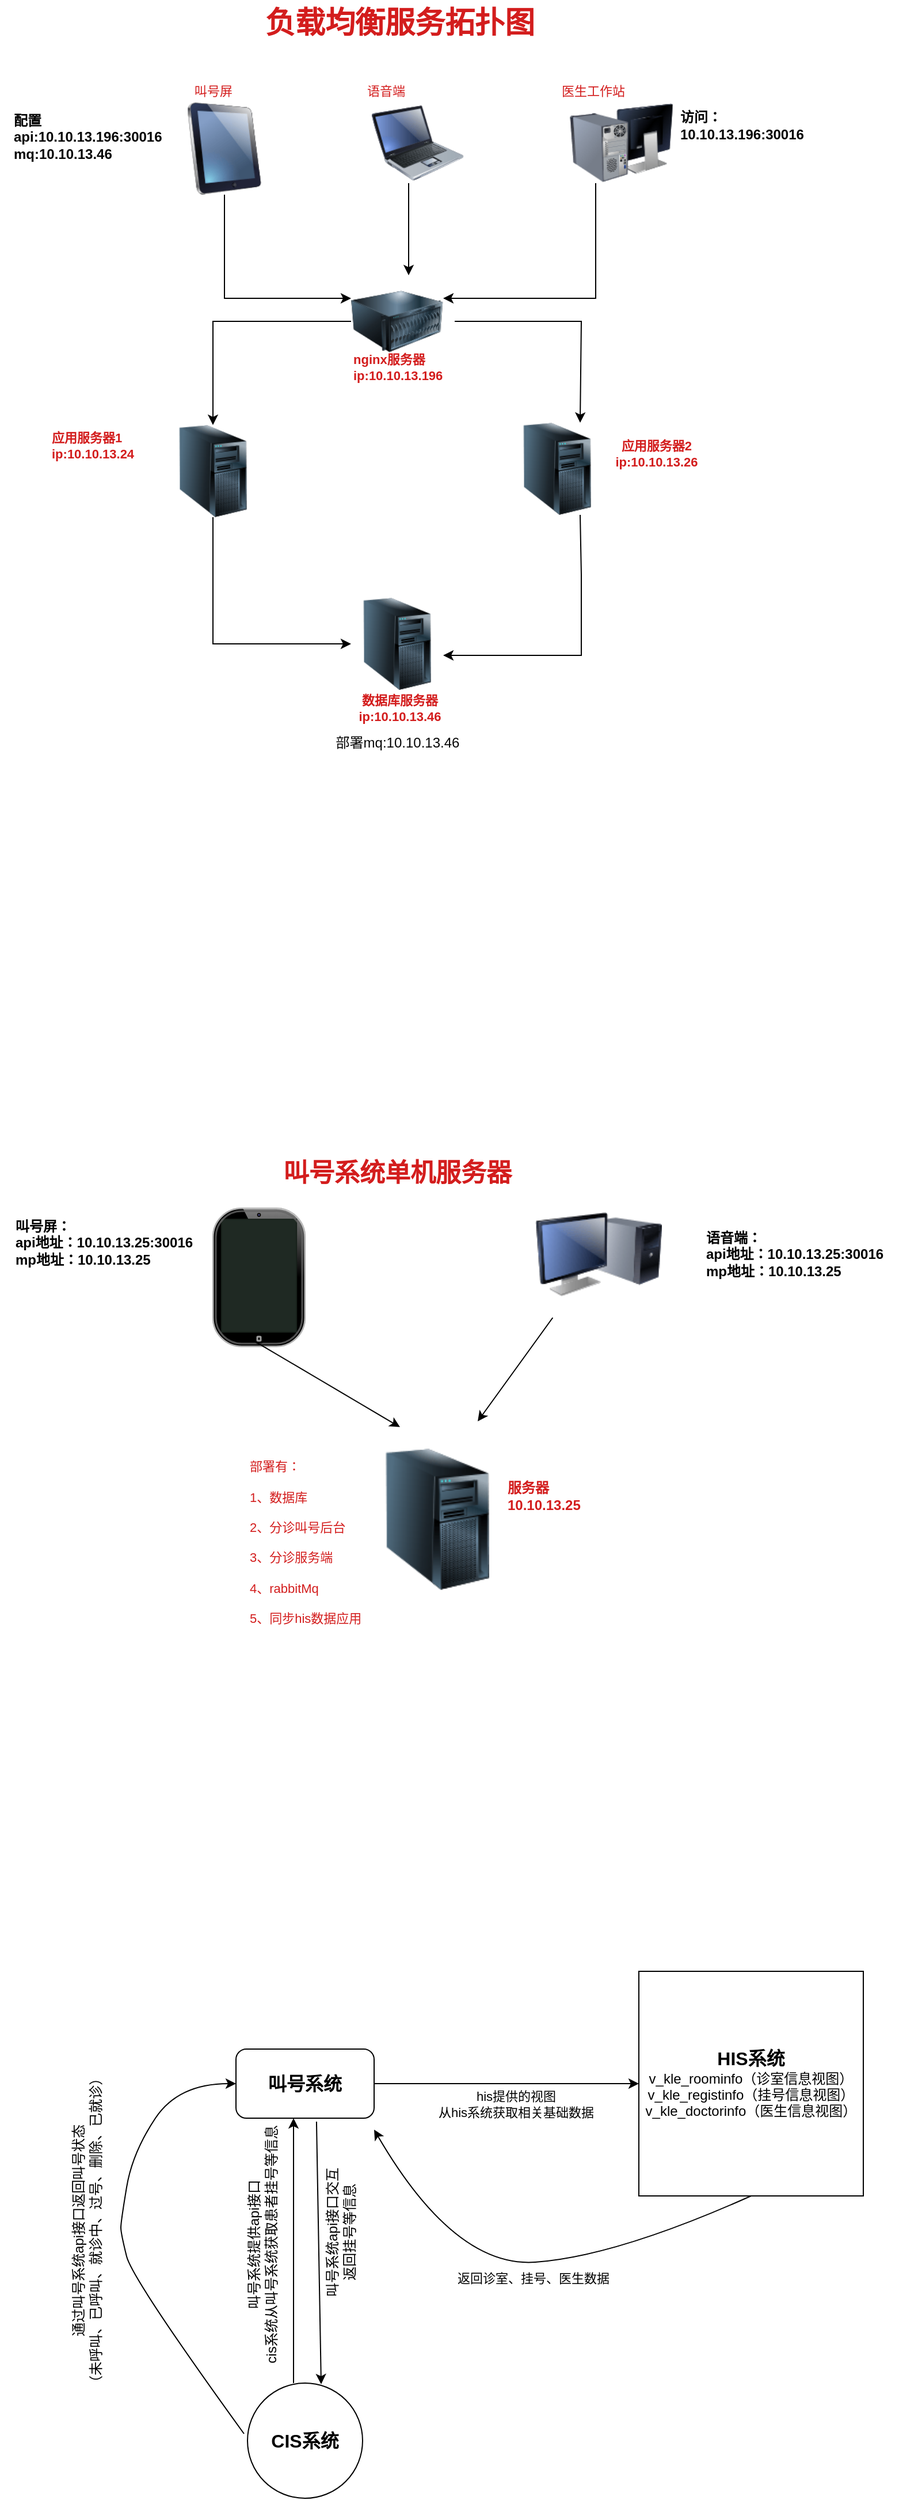 <mxfile version="20.8.15" type="github">
  <diagram id="C5RBs43oDa-KdzZeNtuy" name="Page-1">
    <mxGraphModel dx="2049" dy="1914" grid="1" gridSize="10" guides="1" tooltips="1" connect="1" arrows="1" fold="1" page="1" pageScale="1" pageWidth="827" pageHeight="1169" math="0" shadow="0">
      <root>
        <mxCell id="WIyWlLk6GJQsqaUBKTNV-0" />
        <mxCell id="WIyWlLk6GJQsqaUBKTNV-1" parent="WIyWlLk6GJQsqaUBKTNV-0" />
        <mxCell id="S4UypmrDm1dBJgWFIcm2-1" value="叫号系统" style="rounded=1;whiteSpace=wrap;html=1;fontStyle=1;fontSize=16;" parent="WIyWlLk6GJQsqaUBKTNV-1" vertex="1">
          <mxGeometry x="180" y="730" width="120" height="60" as="geometry" />
        </mxCell>
        <mxCell id="S4UypmrDm1dBJgWFIcm2-2" value="" style="endArrow=classic;html=1;rounded=0;entryX=0;entryY=0.5;entryDx=0;entryDy=0;" parent="WIyWlLk6GJQsqaUBKTNV-1" source="S4UypmrDm1dBJgWFIcm2-1" target="S4UypmrDm1dBJgWFIcm2-3" edge="1">
          <mxGeometry width="50" height="50" relative="1" as="geometry">
            <mxPoint x="370" y="810" as="sourcePoint" />
            <mxPoint x="463" y="762" as="targetPoint" />
          </mxGeometry>
        </mxCell>
        <mxCell id="S4UypmrDm1dBJgWFIcm2-9" value="his提供的视图&lt;br&gt;从his系统获取相关基础数据" style="edgeLabel;html=1;align=center;verticalAlign=middle;resizable=0;points=[];fontStyle=0" parent="S4UypmrDm1dBJgWFIcm2-2" vertex="1" connectable="0">
          <mxGeometry x="0.301" y="1" relative="1" as="geometry">
            <mxPoint x="-27" y="19" as="offset" />
          </mxGeometry>
        </mxCell>
        <mxCell id="S4UypmrDm1dBJgWFIcm2-3" value="&lt;span&gt;&lt;font style=&quot;font-size: 16px;&quot;&gt;&lt;b&gt;HIS系统&lt;/b&gt;&lt;/font&gt;&lt;/span&gt;&lt;br&gt;v_kle_roominfo（诊室信息视图）v_kle_registinfo（挂号信息视图）&lt;br&gt;v_kle_doctorinfo（医生信息视图）" style="whiteSpace=wrap;html=1;aspect=fixed;fontStyle=0" parent="WIyWlLk6GJQsqaUBKTNV-1" vertex="1">
          <mxGeometry x="530" y="662.5" width="195" height="195" as="geometry" />
        </mxCell>
        <mxCell id="S4UypmrDm1dBJgWFIcm2-10" value="" style="curved=1;endArrow=classic;html=1;rounded=0;exitX=0.5;exitY=1;exitDx=0;exitDy=0;" parent="WIyWlLk6GJQsqaUBKTNV-1" source="S4UypmrDm1dBJgWFIcm2-3" edge="1">
          <mxGeometry width="50" height="50" relative="1" as="geometry">
            <mxPoint x="550" y="850" as="sourcePoint" />
            <mxPoint x="300" y="800" as="targetPoint" />
            <Array as="points">
              <mxPoint x="510" y="910" />
              <mxPoint x="370" y="920" />
            </Array>
          </mxGeometry>
        </mxCell>
        <mxCell id="S4UypmrDm1dBJgWFIcm2-13" value="返回诊室、挂号、医生数据" style="edgeLabel;html=1;align=center;verticalAlign=middle;resizable=0;points=[];fontStyle=0" parent="S4UypmrDm1dBJgWFIcm2-10" vertex="1" connectable="0">
          <mxGeometry x="-0.014" relative="1" as="geometry">
            <mxPoint y="14" as="offset" />
          </mxGeometry>
        </mxCell>
        <mxCell id="S4UypmrDm1dBJgWFIcm2-15" value="CIS系统" style="ellipse;whiteSpace=wrap;html=1;aspect=fixed;fontSize=16;fontStyle=1" parent="WIyWlLk6GJQsqaUBKTNV-1" vertex="1">
          <mxGeometry x="190" y="1020" width="100" height="100" as="geometry" />
        </mxCell>
        <mxCell id="S4UypmrDm1dBJgWFIcm2-18" value="叫号系统提供api接口&lt;br&gt;cis系统从叫号系统获取患者挂号等信息" style="text;html=1;align=center;verticalAlign=bottom;resizable=0;points=[];autosize=1;strokeColor=none;fillColor=none;fontSize=12;labelPosition=center;verticalLabelPosition=middle;horizontal=0;fontStyle=0" parent="WIyWlLk6GJQsqaUBKTNV-1" vertex="1">
          <mxGeometry x="170" y="790" width="50" height="220" as="geometry" />
        </mxCell>
        <mxCell id="S4UypmrDm1dBJgWFIcm2-19" value="" style="endArrow=classic;html=1;rounded=0;fontSize=16;" parent="WIyWlLk6GJQsqaUBKTNV-1" edge="1">
          <mxGeometry width="50" height="50" relative="1" as="geometry">
            <mxPoint x="230" y="1020" as="sourcePoint" />
            <mxPoint x="230" y="790" as="targetPoint" />
          </mxGeometry>
        </mxCell>
        <mxCell id="S4UypmrDm1dBJgWFIcm2-20" value="" style="endArrow=classic;html=1;rounded=0;fontSize=12;entryX=0.64;entryY=0.01;entryDx=0;entryDy=0;entryPerimeter=0;exitX=0.583;exitY=1.05;exitDx=0;exitDy=0;exitPerimeter=0;" parent="WIyWlLk6GJQsqaUBKTNV-1" source="S4UypmrDm1dBJgWFIcm2-1" target="S4UypmrDm1dBJgWFIcm2-15" edge="1">
          <mxGeometry width="50" height="50" relative="1" as="geometry">
            <mxPoint x="250" y="800" as="sourcePoint" />
            <mxPoint x="330" y="920" as="targetPoint" />
            <Array as="points" />
          </mxGeometry>
        </mxCell>
        <mxCell id="S4UypmrDm1dBJgWFIcm2-21" value="叫号系统api接口交互&lt;br&gt;返回挂号等信息" style="edgeLabel;html=1;align=center;verticalAlign=middle;resizable=0;points=[];fontSize=12;horizontal=0;fontStyle=0" parent="S4UypmrDm1dBJgWFIcm2-20" vertex="1" connectable="0">
          <mxGeometry x="-0.263" y="2" relative="1" as="geometry">
            <mxPoint x="17" y="13" as="offset" />
          </mxGeometry>
        </mxCell>
        <mxCell id="S4UypmrDm1dBJgWFIcm2-22" value="" style="curved=1;endArrow=classic;html=1;rounded=0;fontSize=12;exitX=-0.03;exitY=0.44;exitDx=0;exitDy=0;exitPerimeter=0;" parent="WIyWlLk6GJQsqaUBKTNV-1" source="S4UypmrDm1dBJgWFIcm2-15" edge="1">
          <mxGeometry width="50" height="50" relative="1" as="geometry">
            <mxPoint x="130" y="810" as="sourcePoint" />
            <mxPoint x="180" y="760" as="targetPoint" />
            <Array as="points">
              <mxPoint x="90" y="930" />
              <mxPoint x="80" y="890" />
              <mxPoint x="80" y="880" />
              <mxPoint x="90" y="820" />
              <mxPoint x="130" y="760" />
            </Array>
          </mxGeometry>
        </mxCell>
        <mxCell id="S4UypmrDm1dBJgWFIcm2-23" value="通过叫号系统api接口返回叫号状态&lt;br&gt;（未呼叫、已呼叫、就诊中、过号、删除、已就诊）" style="edgeLabel;html=1;align=center;verticalAlign=middle;resizable=0;points=[];fontSize=12;horizontal=0;fontStyle=0" parent="S4UypmrDm1dBJgWFIcm2-22" vertex="1" connectable="0">
          <mxGeometry x="0.176" relative="1" as="geometry">
            <mxPoint x="-33" y="26" as="offset" />
          </mxGeometry>
        </mxCell>
        <mxCell id="ENqZWn_datqXN9hk1TCG-1" value="" style="verticalLabelPosition=bottom;verticalAlign=top;html=1;shadow=0;dashed=0;strokeWidth=1;shape=mxgraph.ios.iPad;bgStyle=bgGreen;fillColor=#aaaaaa;sketch=0;" vertex="1" parent="WIyWlLk6GJQsqaUBKTNV-1">
          <mxGeometry x="160" width="80" height="120" as="geometry" />
        </mxCell>
        <mxCell id="ENqZWn_datqXN9hk1TCG-2" value="" style="endArrow=classic;html=1;rounded=0;exitX=0.475;exitY=0.971;exitDx=0;exitDy=0;exitPerimeter=0;entryX=0.139;entryY=0;entryDx=0;entryDy=0;entryPerimeter=0;" edge="1" parent="WIyWlLk6GJQsqaUBKTNV-1" source="ENqZWn_datqXN9hk1TCG-1" target="ENqZWn_datqXN9hk1TCG-5">
          <mxGeometry width="50" height="50" relative="1" as="geometry">
            <mxPoint x="360" y="260" as="sourcePoint" />
            <mxPoint x="332" y="200" as="targetPoint" />
          </mxGeometry>
        </mxCell>
        <mxCell id="ENqZWn_datqXN9hk1TCG-5" value="" style="image;html=1;image=img/lib/clip_art/computers/Server_Tower_128x128.png" vertex="1" parent="WIyWlLk6GJQsqaUBKTNV-1">
          <mxGeometry x="310" y="190" width="90" height="160" as="geometry" />
        </mxCell>
        <mxCell id="ENqZWn_datqXN9hk1TCG-6" value="" style="image;html=1;image=img/lib/clip_art/computers/Monitor_Tower_128x128.png" vertex="1" parent="WIyWlLk6GJQsqaUBKTNV-1">
          <mxGeometry x="440" y="-15" width="110" height="110" as="geometry" />
        </mxCell>
        <mxCell id="ENqZWn_datqXN9hk1TCG-7" value="" style="endArrow=classic;html=1;rounded=0;entryX=0.889;entryY=-0.031;entryDx=0;entryDy=0;entryPerimeter=0;" edge="1" parent="WIyWlLk6GJQsqaUBKTNV-1" source="ENqZWn_datqXN9hk1TCG-6" target="ENqZWn_datqXN9hk1TCG-5">
          <mxGeometry width="50" height="50" relative="1" as="geometry">
            <mxPoint x="340" y="230" as="sourcePoint" />
            <mxPoint x="360" y="200" as="targetPoint" />
          </mxGeometry>
        </mxCell>
        <mxCell id="ENqZWn_datqXN9hk1TCG-8" value="&lt;div style=&quot;text-align: left;&quot;&gt;&lt;b style=&quot;background-color: initial;&quot;&gt;叫号屏：&lt;/b&gt;&lt;/div&gt;&lt;b&gt;&lt;div style=&quot;text-align: left;&quot;&gt;&lt;b style=&quot;background-color: initial;&quot;&gt;api地址：10.10.13.25:30016&lt;/b&gt;&lt;/div&gt;&lt;div style=&quot;text-align: left;&quot;&gt;&lt;b style=&quot;background-color: initial;&quot;&gt;mp地址：10.10.13.25&lt;/b&gt;&lt;/div&gt;&lt;/b&gt;" style="text;html=1;align=center;verticalAlign=middle;resizable=0;points=[];autosize=1;strokeColor=none;fillColor=none;" vertex="1" parent="WIyWlLk6GJQsqaUBKTNV-1">
          <mxGeometry x="-25" width="180" height="60" as="geometry" />
        </mxCell>
        <mxCell id="ENqZWn_datqXN9hk1TCG-9" value="&lt;div style=&quot;text-align: left;&quot;&gt;&lt;b&gt;语音端：&lt;/b&gt;&lt;/div&gt;&lt;b&gt;&lt;div style=&quot;text-align: left;&quot;&gt;&lt;b style=&quot;background-color: initial;&quot;&gt;api地址：10.10.13.25:30016&lt;/b&gt;&lt;/div&gt;&lt;div style=&quot;text-align: left;&quot;&gt;&lt;b style=&quot;background-color: initial;&quot;&gt;mp地址：10.10.13.25&lt;/b&gt;&lt;/div&gt;&lt;/b&gt;" style="text;html=1;align=center;verticalAlign=middle;resizable=0;points=[];autosize=1;strokeColor=none;fillColor=none;" vertex="1" parent="WIyWlLk6GJQsqaUBKTNV-1">
          <mxGeometry x="575" y="10" width="180" height="60" as="geometry" />
        </mxCell>
        <mxCell id="ENqZWn_datqXN9hk1TCG-10" value="&lt;b&gt;服务器&lt;br&gt;10.10.13.25&lt;/b&gt;" style="text;html=1;align=left;verticalAlign=middle;resizable=0;points=[];autosize=1;strokeColor=none;fillColor=none;fontColor=#d31d1d;" vertex="1" parent="WIyWlLk6GJQsqaUBKTNV-1">
          <mxGeometry x="414" y="230" width="90" height="40" as="geometry" />
        </mxCell>
        <mxCell id="ENqZWn_datqXN9hk1TCG-11" value="&lt;b&gt;&lt;font style=&quot;font-size: 22px;&quot;&gt;叫号系统单机服务器&lt;/font&gt;&lt;/b&gt;" style="text;html=1;align=center;verticalAlign=middle;resizable=0;points=[];autosize=1;strokeColor=none;fillColor=none;fontColor=#d31d1d;" vertex="1" parent="WIyWlLk6GJQsqaUBKTNV-1">
          <mxGeometry x="210" y="-50" width="220" height="40" as="geometry" />
        </mxCell>
        <mxCell id="ENqZWn_datqXN9hk1TCG-12" value="&lt;font style=&quot;font-size: 11px;&quot;&gt;部署有：&lt;br style=&quot;font-size: 11px;&quot;&gt;1、数据库&lt;br style=&quot;font-size: 11px;&quot;&gt;2、分诊叫号后台&lt;br&gt;3、分诊服务端&lt;br&gt;4、rabbitMq&lt;br&gt;&lt;span style=&quot;font-size: 11px;&quot;&gt;5、同步his数据应用&lt;br style=&quot;font-size: 11px;&quot;&gt;&lt;br style=&quot;font-size: 11px;&quot;&gt;&lt;/span&gt;&lt;/font&gt;" style="text;html=1;align=left;verticalAlign=middle;resizable=0;points=[];autosize=1;strokeColor=none;fillColor=none;fontSize=22;fontColor=#d31d1d;" vertex="1" parent="WIyWlLk6GJQsqaUBKTNV-1">
          <mxGeometry x="190" y="200" width="130" height="200" as="geometry" />
        </mxCell>
        <mxCell id="ENqZWn_datqXN9hk1TCG-13" value="" style="image;html=1;image=img/lib/clip_art/computers/Server_Tower_128x128.png;fontSize=11;fontColor=#d31d1d;" vertex="1" parent="WIyWlLk6GJQsqaUBKTNV-1">
          <mxGeometry x="120" y="-680" width="80" height="80" as="geometry" />
        </mxCell>
        <mxCell id="ENqZWn_datqXN9hk1TCG-14" value="" style="image;html=1;image=img/lib/clip_art/computers/Server_128x128.png;fontSize=11;fontColor=#d31d1d;" vertex="1" parent="WIyWlLk6GJQsqaUBKTNV-1">
          <mxGeometry x="280" y="-810" width="80" height="80" as="geometry" />
        </mxCell>
        <mxCell id="ENqZWn_datqXN9hk1TCG-15" value="" style="image;html=1;image=img/lib/clip_art/computers/Server_Tower_128x128.png;fontSize=11;fontColor=#d31d1d;" vertex="1" parent="WIyWlLk6GJQsqaUBKTNV-1">
          <mxGeometry x="419" y="-682" width="80" height="80" as="geometry" />
        </mxCell>
        <mxCell id="ENqZWn_datqXN9hk1TCG-16" value="" style="image;html=1;image=img/lib/clip_art/computers/Server_Tower_128x128.png;fontSize=11;fontColor=#d31d1d;" vertex="1" parent="WIyWlLk6GJQsqaUBKTNV-1">
          <mxGeometry x="280" y="-530" width="80" height="80" as="geometry" />
        </mxCell>
        <mxCell id="ENqZWn_datqXN9hk1TCG-18" value="" style="endArrow=classic;html=1;rounded=0;fontSize=11;fontColor=#d31d1d;exitX=0.75;exitY=1;exitDx=0;exitDy=0;" edge="1" parent="WIyWlLk6GJQsqaUBKTNV-1" source="ENqZWn_datqXN9hk1TCG-15">
          <mxGeometry width="50" height="50" relative="1" as="geometry">
            <mxPoint x="470" y="-560" as="sourcePoint" />
            <mxPoint x="360" y="-480" as="targetPoint" />
            <Array as="points">
              <mxPoint x="480" y="-550" />
              <mxPoint x="480" y="-480" />
            </Array>
          </mxGeometry>
        </mxCell>
        <mxCell id="ENqZWn_datqXN9hk1TCG-19" value="" style="endArrow=classic;html=1;rounded=0;fontSize=11;fontColor=#d31d1d;entryX=0;entryY=0.5;entryDx=0;entryDy=0;exitX=0.5;exitY=1;exitDx=0;exitDy=0;" edge="1" parent="WIyWlLk6GJQsqaUBKTNV-1" source="ENqZWn_datqXN9hk1TCG-13" target="ENqZWn_datqXN9hk1TCG-16">
          <mxGeometry width="50" height="50" relative="1" as="geometry">
            <mxPoint x="175" y="-550" as="sourcePoint" />
            <mxPoint x="45" y="-461.429" as="targetPoint" />
            <Array as="points">
              <mxPoint x="160" y="-490" />
            </Array>
          </mxGeometry>
        </mxCell>
        <mxCell id="ENqZWn_datqXN9hk1TCG-20" value="" style="endArrow=classic;html=1;rounded=0;fontSize=11;fontColor=#d31d1d;" edge="1" parent="WIyWlLk6GJQsqaUBKTNV-1" source="ENqZWn_datqXN9hk1TCG-14" target="ENqZWn_datqXN9hk1TCG-13">
          <mxGeometry width="50" height="50" relative="1" as="geometry">
            <mxPoint x="190" y="-750" as="sourcePoint" />
            <mxPoint x="390" y="-620" as="targetPoint" />
            <Array as="points">
              <mxPoint x="160" y="-770" />
            </Array>
          </mxGeometry>
        </mxCell>
        <mxCell id="ENqZWn_datqXN9hk1TCG-21" value="" style="endArrow=classic;html=1;rounded=0;fontSize=11;fontColor=#d31d1d;entryX=0.75;entryY=0;entryDx=0;entryDy=0;" edge="1" parent="WIyWlLk6GJQsqaUBKTNV-1" target="ENqZWn_datqXN9hk1TCG-15">
          <mxGeometry width="50" height="50" relative="1" as="geometry">
            <mxPoint x="370" y="-770" as="sourcePoint" />
            <mxPoint x="450" y="-680" as="targetPoint" />
            <Array as="points">
              <mxPoint x="480" y="-770" />
            </Array>
          </mxGeometry>
        </mxCell>
        <mxCell id="ENqZWn_datqXN9hk1TCG-30" style="edgeStyle=orthogonalEdgeStyle;rounded=0;orthogonalLoop=1;jettySize=auto;html=1;exitX=0.5;exitY=1;exitDx=0;exitDy=0;entryX=0;entryY=0.25;entryDx=0;entryDy=0;fontSize=11;fontColor=#d31d1d;" edge="1" parent="WIyWlLk6GJQsqaUBKTNV-1" source="ENqZWn_datqXN9hk1TCG-23" target="ENqZWn_datqXN9hk1TCG-14">
          <mxGeometry relative="1" as="geometry" />
        </mxCell>
        <mxCell id="ENqZWn_datqXN9hk1TCG-23" value="" style="image;html=1;image=img/lib/clip_art/computers/iPad_128x128.png;fontSize=11;fontColor=#d31d1d;" vertex="1" parent="WIyWlLk6GJQsqaUBKTNV-1">
          <mxGeometry x="130" y="-960" width="80" height="80" as="geometry" />
        </mxCell>
        <mxCell id="ENqZWn_datqXN9hk1TCG-31" style="edgeStyle=orthogonalEdgeStyle;rounded=0;orthogonalLoop=1;jettySize=auto;html=1;fontSize=11;fontColor=#d31d1d;" edge="1" parent="WIyWlLk6GJQsqaUBKTNV-1">
          <mxGeometry relative="1" as="geometry">
            <mxPoint x="330" y="-810" as="targetPoint" />
            <mxPoint x="330" y="-890" as="sourcePoint" />
            <Array as="points">
              <mxPoint x="330" y="-885" />
            </Array>
          </mxGeometry>
        </mxCell>
        <mxCell id="ENqZWn_datqXN9hk1TCG-24" value="" style="image;html=1;image=img/lib/clip_art/computers/Laptop_128x128.png;fontSize=11;fontColor=#d31d1d;" vertex="1" parent="WIyWlLk6GJQsqaUBKTNV-1">
          <mxGeometry x="298" y="-965" width="80" height="80" as="geometry" />
        </mxCell>
        <mxCell id="ENqZWn_datqXN9hk1TCG-29" style="edgeStyle=orthogonalEdgeStyle;rounded=0;orthogonalLoop=1;jettySize=auto;html=1;exitX=0.25;exitY=1;exitDx=0;exitDy=0;entryX=1;entryY=0.25;entryDx=0;entryDy=0;fontSize=11;fontColor=#d31d1d;" edge="1" parent="WIyWlLk6GJQsqaUBKTNV-1" source="ENqZWn_datqXN9hk1TCG-25" target="ENqZWn_datqXN9hk1TCG-14">
          <mxGeometry relative="1" as="geometry" />
        </mxCell>
        <mxCell id="ENqZWn_datqXN9hk1TCG-25" value="" style="image;html=1;image=img/lib/clip_art/computers/Monitor_Tower_Behind_128x128.png;fontSize=11;fontColor=#d31d1d;" vertex="1" parent="WIyWlLk6GJQsqaUBKTNV-1">
          <mxGeometry x="470" y="-960" width="90" height="70" as="geometry" />
        </mxCell>
        <mxCell id="ENqZWn_datqXN9hk1TCG-32" value="叫号屏" style="text;html=1;align=center;verticalAlign=middle;resizable=0;points=[];autosize=1;strokeColor=none;fillColor=none;fontSize=11;fontColor=#d31d1d;" vertex="1" parent="WIyWlLk6GJQsqaUBKTNV-1">
          <mxGeometry x="130" y="-985" width="60" height="30" as="geometry" />
        </mxCell>
        <mxCell id="ENqZWn_datqXN9hk1TCG-33" value="语音端" style="text;html=1;align=center;verticalAlign=middle;resizable=0;points=[];autosize=1;strokeColor=none;fillColor=none;fontSize=11;fontColor=#d31d1d;" vertex="1" parent="WIyWlLk6GJQsqaUBKTNV-1">
          <mxGeometry x="280" y="-985" width="60" height="30" as="geometry" />
        </mxCell>
        <mxCell id="ENqZWn_datqXN9hk1TCG-34" value="医生工作站" style="text;html=1;align=center;verticalAlign=middle;resizable=0;points=[];autosize=1;strokeColor=none;fillColor=none;fontSize=11;fontColor=#d31d1d;" vertex="1" parent="WIyWlLk6GJQsqaUBKTNV-1">
          <mxGeometry x="450" y="-985" width="80" height="30" as="geometry" />
        </mxCell>
        <mxCell id="ENqZWn_datqXN9hk1TCG-35" value="nginx服务器&lt;br&gt;ip:10.10.13.196" style="text;html=1;align=left;verticalAlign=middle;resizable=0;points=[];autosize=1;strokeColor=none;fillColor=none;fontSize=11;fontColor=#d31d1d;fontStyle=1" vertex="1" parent="WIyWlLk6GJQsqaUBKTNV-1">
          <mxGeometry x="280" y="-750" width="110" height="40" as="geometry" />
        </mxCell>
        <mxCell id="ENqZWn_datqXN9hk1TCG-36" value="应用服务器1&lt;br&gt;ip:10.10.13.24" style="text;html=1;align=left;verticalAlign=middle;resizable=0;points=[];autosize=1;strokeColor=none;fillColor=none;fontSize=11;fontColor=#d31d1d;fontStyle=1" vertex="1" parent="WIyWlLk6GJQsqaUBKTNV-1">
          <mxGeometry x="18" y="-682" width="100" height="40" as="geometry" />
        </mxCell>
        <mxCell id="ENqZWn_datqXN9hk1TCG-37" value="应用服务器2&lt;br&gt;ip:10.10.13.26" style="text;html=1;align=center;verticalAlign=middle;resizable=0;points=[];autosize=1;strokeColor=none;fillColor=none;fontSize=11;fontColor=#d31d1d;fontStyle=1" vertex="1" parent="WIyWlLk6GJQsqaUBKTNV-1">
          <mxGeometry x="495" y="-675" width="100" height="40" as="geometry" />
        </mxCell>
        <mxCell id="ENqZWn_datqXN9hk1TCG-38" value="数据库服务器&lt;br&gt;ip:10.10.13.46" style="text;html=1;align=center;verticalAlign=middle;resizable=0;points=[];autosize=1;strokeColor=none;fillColor=none;fontSize=11;fontColor=#d31d1d;fontStyle=1" vertex="1" parent="WIyWlLk6GJQsqaUBKTNV-1">
          <mxGeometry x="272" y="-454" width="100" height="40" as="geometry" />
        </mxCell>
        <mxCell id="ENqZWn_datqXN9hk1TCG-39" value="负载均衡服务拓扑图" style="text;html=1;align=center;verticalAlign=middle;resizable=0;points=[];autosize=1;strokeColor=none;fillColor=none;fontSize=26;fontColor=#d31d1d;fontStyle=1" vertex="1" parent="WIyWlLk6GJQsqaUBKTNV-1">
          <mxGeometry x="192" y="-1049" width="260" height="40" as="geometry" />
        </mxCell>
        <mxCell id="ENqZWn_datqXN9hk1TCG-41" value="配置&lt;br&gt;api:10.10.13.196:30016&lt;br&gt;mq:10.10.13.46" style="text;html=1;align=left;verticalAlign=middle;resizable=0;points=[];autosize=1;strokeColor=none;fillColor=none;fontSize=12;fontColor=#050505;fontStyle=1" vertex="1" parent="WIyWlLk6GJQsqaUBKTNV-1">
          <mxGeometry x="-15" y="-960" width="150" height="60" as="geometry" />
        </mxCell>
        <mxCell id="ENqZWn_datqXN9hk1TCG-42" value="访问：&lt;br&gt;10.10.13.196:30016" style="text;html=1;align=left;verticalAlign=middle;resizable=0;points=[];autosize=1;strokeColor=none;fillColor=none;fontSize=12;fontColor=#050505;fontStyle=1" vertex="1" parent="WIyWlLk6GJQsqaUBKTNV-1">
          <mxGeometry x="564" y="-960" width="130" height="40" as="geometry" />
        </mxCell>
        <mxCell id="ENqZWn_datqXN9hk1TCG-43" value="部署mq:10.10.13.46" style="text;html=1;align=center;verticalAlign=middle;resizable=0;points=[];autosize=1;strokeColor=none;fillColor=none;fontSize=12;fontColor=#050505;" vertex="1" parent="WIyWlLk6GJQsqaUBKTNV-1">
          <mxGeometry x="255" y="-419" width="130" height="30" as="geometry" />
        </mxCell>
      </root>
    </mxGraphModel>
  </diagram>
</mxfile>
